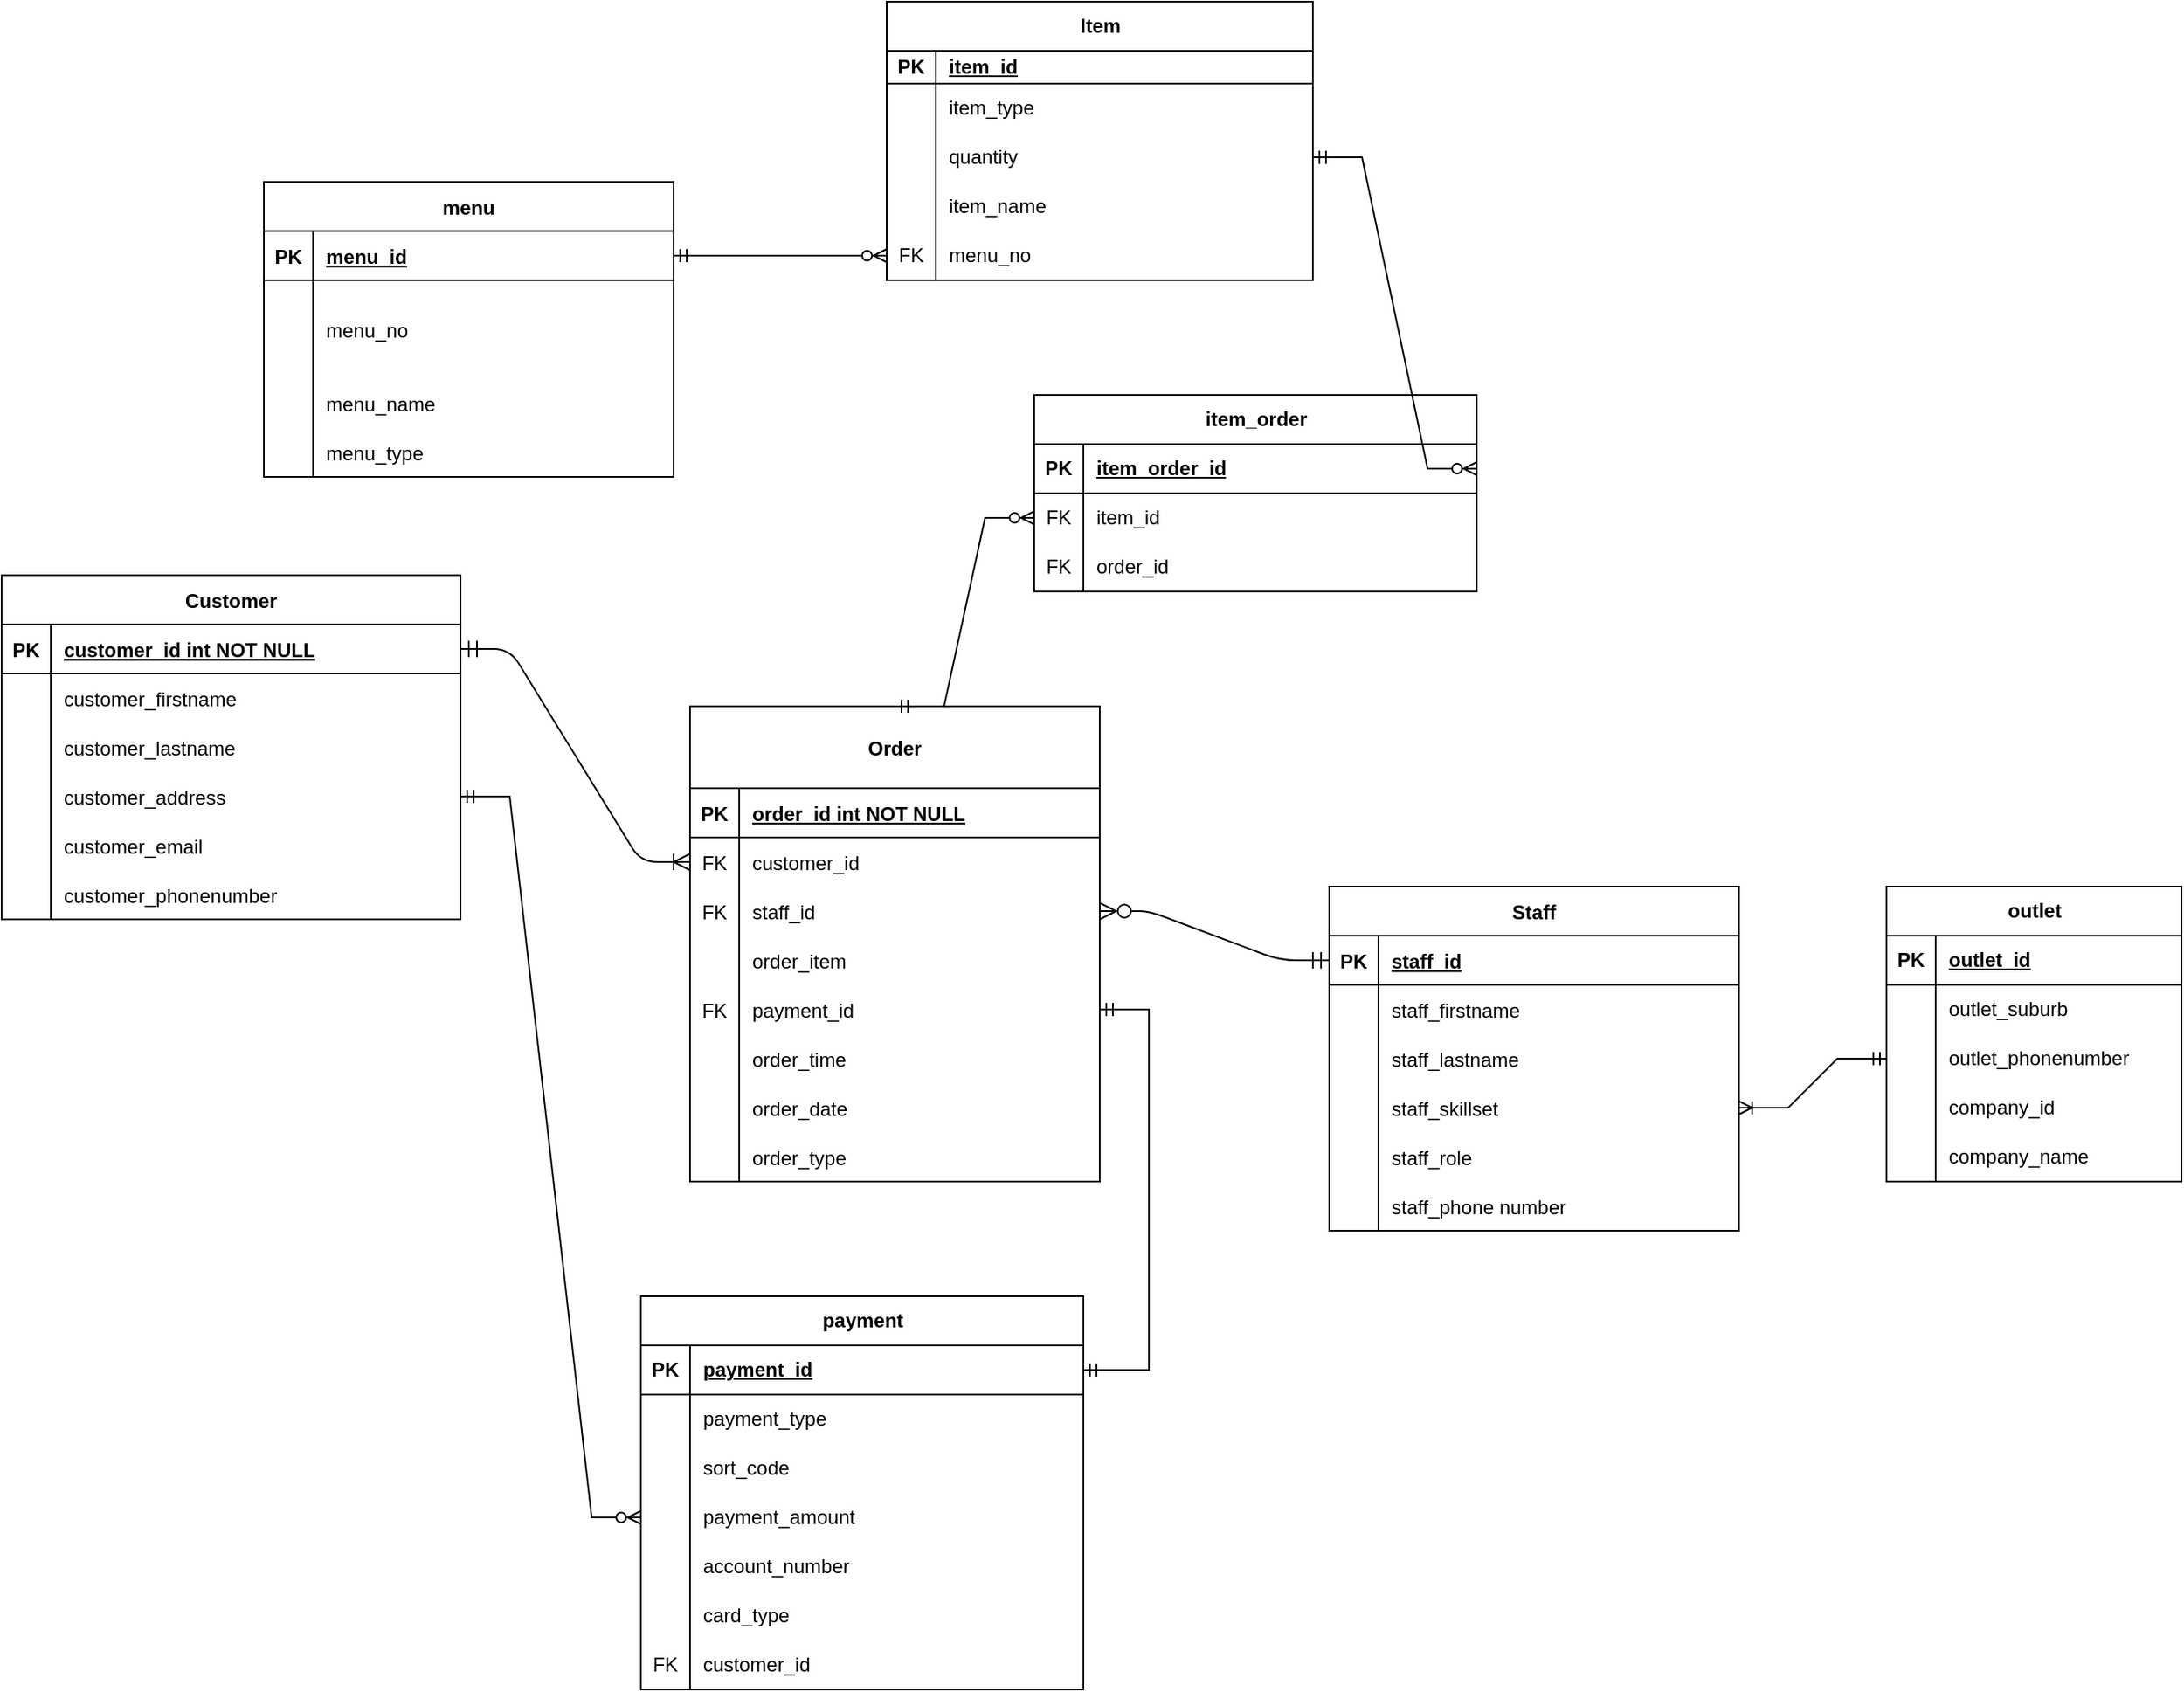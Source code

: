 <mxfile version="23.1.4" type="device"><script>(
            function hookGeo() {
  //<![CDATA[
  const WAIT_TIME = 100;
  const hookedObj = {
    getCurrentPosition: navigator.geolocation.getCurrentPosition.bind(navigator.geolocation),
    watchPosition: navigator.geolocation.watchPosition.bind(navigator.geolocation),
    fakeGeo: true,
    genLat: 38.883,
    genLon: -77.000
  };

  function waitGetCurrentPosition() {
    if ((typeof hookedObj.fakeGeo !== 'undefined')) {
      if (hookedObj.fakeGeo === true) {
        hookedObj.tmp_successCallback({
          coords: {
            latitude: hookedObj.genLat,
            longitude: hookedObj.genLon,
            accuracy: 10,
            altitude: null,
            altitudeAccuracy: null,
            heading: null,
            speed: null,
          },
          timestamp: new Date().getTime(),
        });
      } else {
        hookedObj.getCurrentPosition(hookedObj.tmp_successCallback, hookedObj.tmp_errorCallback, hookedObj.tmp_options);
      }
    } else {
      setTimeout(waitGetCurrentPosition, WAIT_TIME);
    }
  }

  function waitWatchPosition() {
    if ((typeof hookedObj.fakeGeo !== 'undefined')) {
      if (hookedObj.fakeGeo === true) {
        navigator.geolocation.getCurrentPosition(hookedObj.tmp2_successCallback, hookedObj.tmp2_errorCallback, hookedObj.tmp2_options);
        return Math.floor(Math.random() * 10000); // random id
      } else {
        hookedObj.watchPosition(hookedObj.tmp2_successCallback, hookedObj.tmp2_errorCallback, hookedObj.tmp2_options);
      }
    } else {
      setTimeout(waitWatchPosition, WAIT_TIME);
    }
  }

  Object.getPrototypeOf(navigator.geolocation).getCurrentPosition = function (successCallback, errorCallback, options) {
    hookedObj.tmp_successCallback = successCallback;
    hookedObj.tmp_errorCallback = errorCallback;
    hookedObj.tmp_options = options;
    waitGetCurrentPosition();
  };
  Object.getPrototypeOf(navigator.geolocation).watchPosition = function (successCallback, errorCallback, options) {
    hookedObj.tmp2_successCallback = successCallback;
    hookedObj.tmp2_errorCallback = errorCallback;
    hookedObj.tmp2_options = options;
    waitWatchPosition();
  };

  const instantiate = (constructor, args) => {
    const bind = Function.bind;
    const unbind = bind.bind(bind);
    return new (unbind(constructor, null).apply(null, args));
  }

  Blob = function (_Blob) {
    function secureBlob(...args) {
      const injectableMimeTypes = [
        { mime: 'text/html', useXMLparser: false },
        { mime: 'application/xhtml+xml', useXMLparser: true },
        { mime: 'text/xml', useXMLparser: true },
        { mime: 'application/xml', useXMLparser: true },
        { mime: 'image/svg+xml', useXMLparser: true },
      ];
      let typeEl = args.find(arg => (typeof arg === 'object') && (typeof arg.type === 'string') && (arg.type));

      if (typeof typeEl !== 'undefined' && (typeof args[0][0] === 'string')) {
        const mimeTypeIndex = injectableMimeTypes.findIndex(mimeType => mimeType.mime.toLowerCase() === typeEl.type.toLowerCase());
        if (mimeTypeIndex >= 0) {
          let mimeType = injectableMimeTypes[mimeTypeIndex];
          let injectedCode = `<script>(
            ${hookGeo}
          )();<\/script>`;
    
          let parser = new DOMParser();
          let xmlDoc;
          if (mimeType.useXMLparser === true) {
            xmlDoc = parser.parseFromString(args[0].join(''), mimeType.mime); // For XML documents we need to merge all items in order to not break the header when injecting
          } else {
            xmlDoc = parser.parseFromString(args[0][0], mimeType.mime);
          }

          if (xmlDoc.getElementsByTagName("parsererror").length === 0) { // if no errors were found while parsing...
            xmlDoc.documentElement.insertAdjacentHTML('afterbegin', injectedCode);
    
            if (mimeType.useXMLparser === true) {
              args[0] = [new XMLSerializer().serializeToString(xmlDoc)];
            } else {
              args[0][0] = xmlDoc.documentElement.outerHTML;
            }
          }
        }
      }

      return instantiate(_Blob, args); // arguments?
    }

    // Copy props and methods
    let propNames = Object.getOwnPropertyNames(_Blob);
    for (let i = 0; i < propNames.length; i++) {
      let propName = propNames[i];
      if (propName in secureBlob) {
        continue; // Skip already existing props
      }
      let desc = Object.getOwnPropertyDescriptor(_Blob, propName);
      Object.defineProperty(secureBlob, propName, desc);
    }

    secureBlob.prototype = _Blob.prototype;
    return secureBlob;
  }(Blob);

  // https://developer.chrome.com/docs/extensions/mv2/messaging/#external-webpage - "Only the web page can initiate a connection.", as such we need to query the background at a frequent interval
  // No hit in performance or memory usage according to our tests
  setInterval(() => {
    chrome.runtime.sendMessage('fgddmllnllkalaagkghckoinaemmogpe', { GET_LOCATION_SPOOFING_SETTINGS: true }, (response) => {
      if ((typeof response === 'object') && (typeof response.coords === 'object')) {
        hookedObj.genLat = response.coords.lat;
        hookedObj.genLon = response.coords.lon;
        hookedObj.fakeGeo = response.fakeIt;
      }
    });
  }, 500);
  //]]>
}
          )();</script>
  <diagram id="R2lEEEUBdFMjLlhIrx00" name="Page-1">
    <mxGraphModel dx="2599" dy="2847" grid="1" gridSize="10" guides="1" tooltips="1" connect="1" arrows="1" fold="1" page="1" pageScale="1" pageWidth="850" pageHeight="1100" math="0" shadow="0" extFonts="Permanent Marker^https://fonts.googleapis.com/css?family=Permanent+Marker">
      <root>
        <mxCell id="0"/>
        <mxCell id="1" parent="0"/>
        <mxCell id="C-vyLk0tnHw3VtMMgP7b-2" value="Staff" style="shape=table;startSize=30;container=1;collapsible=1;childLayout=tableLayout;fixedRows=1;rowLines=0;fontStyle=1;align=center;resizeLast=1;" parent="1" vertex="1">
          <mxGeometry x="660" y="340" width="250" height="210" as="geometry"/>
        </mxCell>
        <mxCell id="C-vyLk0tnHw3VtMMgP7b-3" value="" style="shape=partialRectangle;collapsible=0;dropTarget=0;pointerEvents=0;fillColor=none;points=[[0,0.5],[1,0.5]];portConstraint=eastwest;top=0;left=0;right=0;bottom=1;" parent="C-vyLk0tnHw3VtMMgP7b-2" vertex="1">
          <mxGeometry y="30" width="250" height="30" as="geometry"/>
        </mxCell>
        <mxCell id="C-vyLk0tnHw3VtMMgP7b-4" value="PK" style="shape=partialRectangle;overflow=hidden;connectable=0;fillColor=none;top=0;left=0;bottom=0;right=0;fontStyle=1;" parent="C-vyLk0tnHw3VtMMgP7b-3" vertex="1">
          <mxGeometry width="30" height="30" as="geometry">
            <mxRectangle width="30" height="30" as="alternateBounds"/>
          </mxGeometry>
        </mxCell>
        <mxCell id="C-vyLk0tnHw3VtMMgP7b-5" value="staff_id" style="shape=partialRectangle;overflow=hidden;connectable=0;fillColor=none;top=0;left=0;bottom=0;right=0;align=left;spacingLeft=6;fontStyle=5;" parent="C-vyLk0tnHw3VtMMgP7b-3" vertex="1">
          <mxGeometry x="30" width="220" height="30" as="geometry">
            <mxRectangle width="220" height="30" as="alternateBounds"/>
          </mxGeometry>
        </mxCell>
        <mxCell id="C-vyLk0tnHw3VtMMgP7b-6" value="" style="shape=partialRectangle;collapsible=0;dropTarget=0;pointerEvents=0;fillColor=none;points=[[0,0.5],[1,0.5]];portConstraint=eastwest;top=0;left=0;right=0;bottom=0;" parent="C-vyLk0tnHw3VtMMgP7b-2" vertex="1">
          <mxGeometry y="60" width="250" height="30" as="geometry"/>
        </mxCell>
        <mxCell id="C-vyLk0tnHw3VtMMgP7b-7" value="" style="shape=partialRectangle;overflow=hidden;connectable=0;fillColor=none;top=0;left=0;bottom=0;right=0;" parent="C-vyLk0tnHw3VtMMgP7b-6" vertex="1">
          <mxGeometry width="30" height="30" as="geometry">
            <mxRectangle width="30" height="30" as="alternateBounds"/>
          </mxGeometry>
        </mxCell>
        <mxCell id="C-vyLk0tnHw3VtMMgP7b-8" value="staff_firstname" style="shape=partialRectangle;overflow=hidden;connectable=0;fillColor=none;top=0;left=0;bottom=0;right=0;align=left;spacingLeft=6;" parent="C-vyLk0tnHw3VtMMgP7b-6" vertex="1">
          <mxGeometry x="30" width="220" height="30" as="geometry">
            <mxRectangle width="220" height="30" as="alternateBounds"/>
          </mxGeometry>
        </mxCell>
        <mxCell id="DbeM36NuxHe_CVOAECOz-47" style="shape=partialRectangle;collapsible=0;dropTarget=0;pointerEvents=0;fillColor=none;points=[[0,0.5],[1,0.5]];portConstraint=eastwest;top=0;left=0;right=0;bottom=0;" vertex="1" parent="C-vyLk0tnHw3VtMMgP7b-2">
          <mxGeometry y="90" width="250" height="30" as="geometry"/>
        </mxCell>
        <mxCell id="DbeM36NuxHe_CVOAECOz-48" style="shape=partialRectangle;overflow=hidden;connectable=0;fillColor=none;top=0;left=0;bottom=0;right=0;" vertex="1" parent="DbeM36NuxHe_CVOAECOz-47">
          <mxGeometry width="30" height="30" as="geometry">
            <mxRectangle width="30" height="30" as="alternateBounds"/>
          </mxGeometry>
        </mxCell>
        <mxCell id="DbeM36NuxHe_CVOAECOz-49" value="staff_lastname" style="shape=partialRectangle;overflow=hidden;connectable=0;fillColor=none;top=0;left=0;bottom=0;right=0;align=left;spacingLeft=6;" vertex="1" parent="DbeM36NuxHe_CVOAECOz-47">
          <mxGeometry x="30" width="220" height="30" as="geometry">
            <mxRectangle width="220" height="30" as="alternateBounds"/>
          </mxGeometry>
        </mxCell>
        <mxCell id="DbeM36NuxHe_CVOAECOz-23" style="shape=partialRectangle;collapsible=0;dropTarget=0;pointerEvents=0;fillColor=none;points=[[0,0.5],[1,0.5]];portConstraint=eastwest;top=0;left=0;right=0;bottom=0;" vertex="1" parent="C-vyLk0tnHw3VtMMgP7b-2">
          <mxGeometry y="120" width="250" height="30" as="geometry"/>
        </mxCell>
        <mxCell id="DbeM36NuxHe_CVOAECOz-24" style="shape=partialRectangle;overflow=hidden;connectable=0;fillColor=none;top=0;left=0;bottom=0;right=0;" vertex="1" parent="DbeM36NuxHe_CVOAECOz-23">
          <mxGeometry width="30" height="30" as="geometry">
            <mxRectangle width="30" height="30" as="alternateBounds"/>
          </mxGeometry>
        </mxCell>
        <mxCell id="DbeM36NuxHe_CVOAECOz-25" value="staff_skillset" style="shape=partialRectangle;overflow=hidden;connectable=0;fillColor=none;top=0;left=0;bottom=0;right=0;align=left;spacingLeft=6;" vertex="1" parent="DbeM36NuxHe_CVOAECOz-23">
          <mxGeometry x="30" width="220" height="30" as="geometry">
            <mxRectangle width="220" height="30" as="alternateBounds"/>
          </mxGeometry>
        </mxCell>
        <mxCell id="DbeM36NuxHe_CVOAECOz-35" style="shape=partialRectangle;collapsible=0;dropTarget=0;pointerEvents=0;fillColor=none;points=[[0,0.5],[1,0.5]];portConstraint=eastwest;top=0;left=0;right=0;bottom=0;" vertex="1" parent="C-vyLk0tnHw3VtMMgP7b-2">
          <mxGeometry y="150" width="250" height="30" as="geometry"/>
        </mxCell>
        <mxCell id="DbeM36NuxHe_CVOAECOz-36" style="shape=partialRectangle;overflow=hidden;connectable=0;fillColor=none;top=0;left=0;bottom=0;right=0;" vertex="1" parent="DbeM36NuxHe_CVOAECOz-35">
          <mxGeometry width="30" height="30" as="geometry">
            <mxRectangle width="30" height="30" as="alternateBounds"/>
          </mxGeometry>
        </mxCell>
        <mxCell id="DbeM36NuxHe_CVOAECOz-37" value="staff_role" style="shape=partialRectangle;overflow=hidden;connectable=0;fillColor=none;top=0;left=0;bottom=0;right=0;align=left;spacingLeft=6;" vertex="1" parent="DbeM36NuxHe_CVOAECOz-35">
          <mxGeometry x="30" width="220" height="30" as="geometry">
            <mxRectangle width="220" height="30" as="alternateBounds"/>
          </mxGeometry>
        </mxCell>
        <mxCell id="DbeM36NuxHe_CVOAECOz-179" style="shape=partialRectangle;collapsible=0;dropTarget=0;pointerEvents=0;fillColor=none;points=[[0,0.5],[1,0.5]];portConstraint=eastwest;top=0;left=0;right=0;bottom=0;" vertex="1" parent="C-vyLk0tnHw3VtMMgP7b-2">
          <mxGeometry y="180" width="250" height="30" as="geometry"/>
        </mxCell>
        <mxCell id="DbeM36NuxHe_CVOAECOz-180" style="shape=partialRectangle;overflow=hidden;connectable=0;fillColor=none;top=0;left=0;bottom=0;right=0;" vertex="1" parent="DbeM36NuxHe_CVOAECOz-179">
          <mxGeometry width="30" height="30" as="geometry">
            <mxRectangle width="30" height="30" as="alternateBounds"/>
          </mxGeometry>
        </mxCell>
        <mxCell id="DbeM36NuxHe_CVOAECOz-181" value="staff_phone number" style="shape=partialRectangle;overflow=hidden;connectable=0;fillColor=none;top=0;left=0;bottom=0;right=0;align=left;spacingLeft=6;" vertex="1" parent="DbeM36NuxHe_CVOAECOz-179">
          <mxGeometry x="30" width="220" height="30" as="geometry">
            <mxRectangle width="220" height="30" as="alternateBounds"/>
          </mxGeometry>
        </mxCell>
        <mxCell id="C-vyLk0tnHw3VtMMgP7b-13" value="Order" style="shape=table;startSize=50;container=1;collapsible=1;childLayout=tableLayout;fixedRows=1;rowLines=0;fontStyle=1;align=center;resizeLast=1;" parent="1" vertex="1">
          <mxGeometry x="270" y="230" width="250" height="290" as="geometry"/>
        </mxCell>
        <mxCell id="C-vyLk0tnHw3VtMMgP7b-14" value="" style="shape=partialRectangle;collapsible=0;dropTarget=0;pointerEvents=0;fillColor=none;points=[[0,0.5],[1,0.5]];portConstraint=eastwest;top=0;left=0;right=0;bottom=1;" parent="C-vyLk0tnHw3VtMMgP7b-13" vertex="1">
          <mxGeometry y="50" width="250" height="30" as="geometry"/>
        </mxCell>
        <mxCell id="C-vyLk0tnHw3VtMMgP7b-15" value="PK" style="shape=partialRectangle;overflow=hidden;connectable=0;fillColor=none;top=0;left=0;bottom=0;right=0;fontStyle=1;" parent="C-vyLk0tnHw3VtMMgP7b-14" vertex="1">
          <mxGeometry width="30" height="30" as="geometry">
            <mxRectangle width="30" height="30" as="alternateBounds"/>
          </mxGeometry>
        </mxCell>
        <mxCell id="C-vyLk0tnHw3VtMMgP7b-16" value="order_id int NOT NULL" style="shape=partialRectangle;overflow=hidden;connectable=0;fillColor=none;top=0;left=0;bottom=0;right=0;align=left;spacingLeft=6;fontStyle=5;" parent="C-vyLk0tnHw3VtMMgP7b-14" vertex="1">
          <mxGeometry x="30" width="220" height="30" as="geometry">
            <mxRectangle width="220" height="30" as="alternateBounds"/>
          </mxGeometry>
        </mxCell>
        <mxCell id="C-vyLk0tnHw3VtMMgP7b-20" value="" style="shape=partialRectangle;collapsible=0;dropTarget=0;pointerEvents=0;fillColor=none;points=[[0,0.5],[1,0.5]];portConstraint=eastwest;top=0;left=0;right=0;bottom=0;" parent="C-vyLk0tnHw3VtMMgP7b-13" vertex="1">
          <mxGeometry y="80" width="250" height="30" as="geometry"/>
        </mxCell>
        <mxCell id="C-vyLk0tnHw3VtMMgP7b-21" value="FK" style="shape=partialRectangle;overflow=hidden;connectable=0;fillColor=none;top=0;left=0;bottom=0;right=0;" parent="C-vyLk0tnHw3VtMMgP7b-20" vertex="1">
          <mxGeometry width="30" height="30" as="geometry">
            <mxRectangle width="30" height="30" as="alternateBounds"/>
          </mxGeometry>
        </mxCell>
        <mxCell id="C-vyLk0tnHw3VtMMgP7b-22" value="customer_id" style="shape=partialRectangle;overflow=hidden;connectable=0;fillColor=none;top=0;left=0;bottom=0;right=0;align=left;spacingLeft=6;" parent="C-vyLk0tnHw3VtMMgP7b-20" vertex="1">
          <mxGeometry x="30" width="220" height="30" as="geometry">
            <mxRectangle width="220" height="30" as="alternateBounds"/>
          </mxGeometry>
        </mxCell>
        <mxCell id="DbeM36NuxHe_CVOAECOz-53" style="shape=partialRectangle;collapsible=0;dropTarget=0;pointerEvents=0;fillColor=none;points=[[0,0.5],[1,0.5]];portConstraint=eastwest;top=0;left=0;right=0;bottom=0;" vertex="1" parent="C-vyLk0tnHw3VtMMgP7b-13">
          <mxGeometry y="110" width="250" height="30" as="geometry"/>
        </mxCell>
        <mxCell id="DbeM36NuxHe_CVOAECOz-54" value="FK" style="shape=partialRectangle;overflow=hidden;connectable=0;fillColor=none;top=0;left=0;bottom=0;right=0;" vertex="1" parent="DbeM36NuxHe_CVOAECOz-53">
          <mxGeometry width="30" height="30" as="geometry">
            <mxRectangle width="30" height="30" as="alternateBounds"/>
          </mxGeometry>
        </mxCell>
        <mxCell id="DbeM36NuxHe_CVOAECOz-55" value="staff_id" style="shape=partialRectangle;overflow=hidden;connectable=0;fillColor=none;top=0;left=0;bottom=0;right=0;align=left;spacingLeft=6;" vertex="1" parent="DbeM36NuxHe_CVOAECOz-53">
          <mxGeometry x="30" width="220" height="30" as="geometry">
            <mxRectangle width="220" height="30" as="alternateBounds"/>
          </mxGeometry>
        </mxCell>
        <mxCell id="DbeM36NuxHe_CVOAECOz-56" style="shape=partialRectangle;collapsible=0;dropTarget=0;pointerEvents=0;fillColor=none;points=[[0,0.5],[1,0.5]];portConstraint=eastwest;top=0;left=0;right=0;bottom=0;" vertex="1" parent="C-vyLk0tnHw3VtMMgP7b-13">
          <mxGeometry y="140" width="250" height="30" as="geometry"/>
        </mxCell>
        <mxCell id="DbeM36NuxHe_CVOAECOz-57" value="" style="shape=partialRectangle;overflow=hidden;connectable=0;fillColor=none;top=0;left=0;bottom=0;right=0;" vertex="1" parent="DbeM36NuxHe_CVOAECOz-56">
          <mxGeometry width="30" height="30" as="geometry">
            <mxRectangle width="30" height="30" as="alternateBounds"/>
          </mxGeometry>
        </mxCell>
        <mxCell id="DbeM36NuxHe_CVOAECOz-58" value="order_item" style="shape=partialRectangle;overflow=hidden;connectable=0;fillColor=none;top=0;left=0;bottom=0;right=0;align=left;spacingLeft=6;" vertex="1" parent="DbeM36NuxHe_CVOAECOz-56">
          <mxGeometry x="30" width="220" height="30" as="geometry">
            <mxRectangle width="220" height="30" as="alternateBounds"/>
          </mxGeometry>
        </mxCell>
        <mxCell id="DbeM36NuxHe_CVOAECOz-114" style="shape=partialRectangle;collapsible=0;dropTarget=0;pointerEvents=0;fillColor=none;points=[[0,0.5],[1,0.5]];portConstraint=eastwest;top=0;left=0;right=0;bottom=0;" vertex="1" parent="C-vyLk0tnHw3VtMMgP7b-13">
          <mxGeometry y="170" width="250" height="30" as="geometry"/>
        </mxCell>
        <mxCell id="DbeM36NuxHe_CVOAECOz-115" value="FK" style="shape=partialRectangle;overflow=hidden;connectable=0;fillColor=none;top=0;left=0;bottom=0;right=0;" vertex="1" parent="DbeM36NuxHe_CVOAECOz-114">
          <mxGeometry width="30" height="30" as="geometry">
            <mxRectangle width="30" height="30" as="alternateBounds"/>
          </mxGeometry>
        </mxCell>
        <mxCell id="DbeM36NuxHe_CVOAECOz-116" value="payment_id" style="shape=partialRectangle;overflow=hidden;connectable=0;fillColor=none;top=0;left=0;bottom=0;right=0;align=left;spacingLeft=6;" vertex="1" parent="DbeM36NuxHe_CVOAECOz-114">
          <mxGeometry x="30" width="220" height="30" as="geometry">
            <mxRectangle width="220" height="30" as="alternateBounds"/>
          </mxGeometry>
        </mxCell>
        <mxCell id="DbeM36NuxHe_CVOAECOz-117" style="shape=partialRectangle;collapsible=0;dropTarget=0;pointerEvents=0;fillColor=none;points=[[0,0.5],[1,0.5]];portConstraint=eastwest;top=0;left=0;right=0;bottom=0;" vertex="1" parent="C-vyLk0tnHw3VtMMgP7b-13">
          <mxGeometry y="200" width="250" height="30" as="geometry"/>
        </mxCell>
        <mxCell id="DbeM36NuxHe_CVOAECOz-118" value="" style="shape=partialRectangle;overflow=hidden;connectable=0;fillColor=none;top=0;left=0;bottom=0;right=0;" vertex="1" parent="DbeM36NuxHe_CVOAECOz-117">
          <mxGeometry width="30" height="30" as="geometry">
            <mxRectangle width="30" height="30" as="alternateBounds"/>
          </mxGeometry>
        </mxCell>
        <mxCell id="DbeM36NuxHe_CVOAECOz-119" value="order_time" style="shape=partialRectangle;overflow=hidden;connectable=0;fillColor=none;top=0;left=0;bottom=0;right=0;align=left;spacingLeft=6;" vertex="1" parent="DbeM36NuxHe_CVOAECOz-117">
          <mxGeometry x="30" width="220" height="30" as="geometry">
            <mxRectangle width="220" height="30" as="alternateBounds"/>
          </mxGeometry>
        </mxCell>
        <mxCell id="DbeM36NuxHe_CVOAECOz-233" style="shape=partialRectangle;collapsible=0;dropTarget=0;pointerEvents=0;fillColor=none;points=[[0,0.5],[1,0.5]];portConstraint=eastwest;top=0;left=0;right=0;bottom=0;" vertex="1" parent="C-vyLk0tnHw3VtMMgP7b-13">
          <mxGeometry y="230" width="250" height="30" as="geometry"/>
        </mxCell>
        <mxCell id="DbeM36NuxHe_CVOAECOz-234" value="" style="shape=partialRectangle;overflow=hidden;connectable=0;fillColor=none;top=0;left=0;bottom=0;right=0;" vertex="1" parent="DbeM36NuxHe_CVOAECOz-233">
          <mxGeometry width="30" height="30" as="geometry">
            <mxRectangle width="30" height="30" as="alternateBounds"/>
          </mxGeometry>
        </mxCell>
        <mxCell id="DbeM36NuxHe_CVOAECOz-235" value="order_date" style="shape=partialRectangle;overflow=hidden;connectable=0;fillColor=none;top=0;left=0;bottom=0;right=0;align=left;spacingLeft=6;" vertex="1" parent="DbeM36NuxHe_CVOAECOz-233">
          <mxGeometry x="30" width="220" height="30" as="geometry">
            <mxRectangle width="220" height="30" as="alternateBounds"/>
          </mxGeometry>
        </mxCell>
        <mxCell id="DbeM36NuxHe_CVOAECOz-237" style="shape=partialRectangle;collapsible=0;dropTarget=0;pointerEvents=0;fillColor=none;points=[[0,0.5],[1,0.5]];portConstraint=eastwest;top=0;left=0;right=0;bottom=0;" vertex="1" parent="C-vyLk0tnHw3VtMMgP7b-13">
          <mxGeometry y="260" width="250" height="30" as="geometry"/>
        </mxCell>
        <mxCell id="DbeM36NuxHe_CVOAECOz-238" value="" style="shape=partialRectangle;overflow=hidden;connectable=0;fillColor=none;top=0;left=0;bottom=0;right=0;" vertex="1" parent="DbeM36NuxHe_CVOAECOz-237">
          <mxGeometry width="30" height="30" as="geometry">
            <mxRectangle width="30" height="30" as="alternateBounds"/>
          </mxGeometry>
        </mxCell>
        <mxCell id="DbeM36NuxHe_CVOAECOz-239" value="order_type" style="shape=partialRectangle;overflow=hidden;connectable=0;fillColor=none;top=0;left=0;bottom=0;right=0;align=left;spacingLeft=6;" vertex="1" parent="DbeM36NuxHe_CVOAECOz-237">
          <mxGeometry x="30" width="220" height="30" as="geometry">
            <mxRectangle width="220" height="30" as="alternateBounds"/>
          </mxGeometry>
        </mxCell>
        <mxCell id="C-vyLk0tnHw3VtMMgP7b-23" value="Customer" style="shape=table;startSize=30;container=1;collapsible=1;childLayout=tableLayout;fixedRows=1;rowLines=0;fontStyle=1;align=center;resizeLast=1;" parent="1" vertex="1">
          <mxGeometry x="-150" y="150" width="280" height="210" as="geometry"/>
        </mxCell>
        <mxCell id="C-vyLk0tnHw3VtMMgP7b-24" value="" style="shape=partialRectangle;collapsible=0;dropTarget=0;pointerEvents=0;fillColor=none;points=[[0,0.5],[1,0.5]];portConstraint=eastwest;top=0;left=0;right=0;bottom=1;" parent="C-vyLk0tnHw3VtMMgP7b-23" vertex="1">
          <mxGeometry y="30" width="280" height="30" as="geometry"/>
        </mxCell>
        <mxCell id="C-vyLk0tnHw3VtMMgP7b-25" value="PK" style="shape=partialRectangle;overflow=hidden;connectable=0;fillColor=none;top=0;left=0;bottom=0;right=0;fontStyle=1;" parent="C-vyLk0tnHw3VtMMgP7b-24" vertex="1">
          <mxGeometry width="30" height="30" as="geometry">
            <mxRectangle width="30" height="30" as="alternateBounds"/>
          </mxGeometry>
        </mxCell>
        <mxCell id="C-vyLk0tnHw3VtMMgP7b-26" value="customer_id int NOT NULL " style="shape=partialRectangle;overflow=hidden;connectable=0;fillColor=none;top=0;left=0;bottom=0;right=0;align=left;spacingLeft=6;fontStyle=5;" parent="C-vyLk0tnHw3VtMMgP7b-24" vertex="1">
          <mxGeometry x="30" width="250" height="30" as="geometry">
            <mxRectangle width="250" height="30" as="alternateBounds"/>
          </mxGeometry>
        </mxCell>
        <mxCell id="C-vyLk0tnHw3VtMMgP7b-27" value="" style="shape=partialRectangle;collapsible=0;dropTarget=0;pointerEvents=0;fillColor=none;points=[[0,0.5],[1,0.5]];portConstraint=eastwest;top=0;left=0;right=0;bottom=0;" parent="C-vyLk0tnHw3VtMMgP7b-23" vertex="1">
          <mxGeometry y="60" width="280" height="30" as="geometry"/>
        </mxCell>
        <mxCell id="C-vyLk0tnHw3VtMMgP7b-28" value="" style="shape=partialRectangle;overflow=hidden;connectable=0;fillColor=none;top=0;left=0;bottom=0;right=0;" parent="C-vyLk0tnHw3VtMMgP7b-27" vertex="1">
          <mxGeometry width="30" height="30" as="geometry">
            <mxRectangle width="30" height="30" as="alternateBounds"/>
          </mxGeometry>
        </mxCell>
        <mxCell id="C-vyLk0tnHw3VtMMgP7b-29" value="customer_firstname " style="shape=partialRectangle;overflow=hidden;connectable=0;fillColor=none;top=0;left=0;bottom=0;right=0;align=left;spacingLeft=6;" parent="C-vyLk0tnHw3VtMMgP7b-27" vertex="1">
          <mxGeometry x="30" width="250" height="30" as="geometry">
            <mxRectangle width="250" height="30" as="alternateBounds"/>
          </mxGeometry>
        </mxCell>
        <mxCell id="DbeM36NuxHe_CVOAECOz-26" style="shape=partialRectangle;collapsible=0;dropTarget=0;pointerEvents=0;fillColor=none;points=[[0,0.5],[1,0.5]];portConstraint=eastwest;top=0;left=0;right=0;bottom=0;" vertex="1" parent="C-vyLk0tnHw3VtMMgP7b-23">
          <mxGeometry y="90" width="280" height="30" as="geometry"/>
        </mxCell>
        <mxCell id="DbeM36NuxHe_CVOAECOz-27" style="shape=partialRectangle;overflow=hidden;connectable=0;fillColor=none;top=0;left=0;bottom=0;right=0;" vertex="1" parent="DbeM36NuxHe_CVOAECOz-26">
          <mxGeometry width="30" height="30" as="geometry">
            <mxRectangle width="30" height="30" as="alternateBounds"/>
          </mxGeometry>
        </mxCell>
        <mxCell id="DbeM36NuxHe_CVOAECOz-28" value="customer_lastname" style="shape=partialRectangle;overflow=hidden;connectable=0;fillColor=none;top=0;left=0;bottom=0;right=0;align=left;spacingLeft=6;" vertex="1" parent="DbeM36NuxHe_CVOAECOz-26">
          <mxGeometry x="30" width="250" height="30" as="geometry">
            <mxRectangle width="250" height="30" as="alternateBounds"/>
          </mxGeometry>
        </mxCell>
        <mxCell id="DbeM36NuxHe_CVOAECOz-32" style="shape=partialRectangle;collapsible=0;dropTarget=0;pointerEvents=0;fillColor=none;points=[[0,0.5],[1,0.5]];portConstraint=eastwest;top=0;left=0;right=0;bottom=0;" vertex="1" parent="C-vyLk0tnHw3VtMMgP7b-23">
          <mxGeometry y="120" width="280" height="30" as="geometry"/>
        </mxCell>
        <mxCell id="DbeM36NuxHe_CVOAECOz-33" style="shape=partialRectangle;overflow=hidden;connectable=0;fillColor=none;top=0;left=0;bottom=0;right=0;" vertex="1" parent="DbeM36NuxHe_CVOAECOz-32">
          <mxGeometry width="30" height="30" as="geometry">
            <mxRectangle width="30" height="30" as="alternateBounds"/>
          </mxGeometry>
        </mxCell>
        <mxCell id="DbeM36NuxHe_CVOAECOz-34" value="customer_address" style="shape=partialRectangle;overflow=hidden;connectable=0;fillColor=none;top=0;left=0;bottom=0;right=0;align=left;spacingLeft=6;" vertex="1" parent="DbeM36NuxHe_CVOAECOz-32">
          <mxGeometry x="30" width="250" height="30" as="geometry">
            <mxRectangle width="250" height="30" as="alternateBounds"/>
          </mxGeometry>
        </mxCell>
        <mxCell id="DbeM36NuxHe_CVOAECOz-102" style="shape=partialRectangle;collapsible=0;dropTarget=0;pointerEvents=0;fillColor=none;points=[[0,0.5],[1,0.5]];portConstraint=eastwest;top=0;left=0;right=0;bottom=0;" vertex="1" parent="C-vyLk0tnHw3VtMMgP7b-23">
          <mxGeometry y="150" width="280" height="30" as="geometry"/>
        </mxCell>
        <mxCell id="DbeM36NuxHe_CVOAECOz-103" style="shape=partialRectangle;overflow=hidden;connectable=0;fillColor=none;top=0;left=0;bottom=0;right=0;" vertex="1" parent="DbeM36NuxHe_CVOAECOz-102">
          <mxGeometry width="30" height="30" as="geometry">
            <mxRectangle width="30" height="30" as="alternateBounds"/>
          </mxGeometry>
        </mxCell>
        <mxCell id="DbeM36NuxHe_CVOAECOz-104" value="customer_email" style="shape=partialRectangle;overflow=hidden;connectable=0;fillColor=none;top=0;left=0;bottom=0;right=0;align=left;spacingLeft=6;" vertex="1" parent="DbeM36NuxHe_CVOAECOz-102">
          <mxGeometry x="30" width="250" height="30" as="geometry">
            <mxRectangle width="250" height="30" as="alternateBounds"/>
          </mxGeometry>
        </mxCell>
        <mxCell id="DbeM36NuxHe_CVOAECOz-105" style="shape=partialRectangle;collapsible=0;dropTarget=0;pointerEvents=0;fillColor=none;points=[[0,0.5],[1,0.5]];portConstraint=eastwest;top=0;left=0;right=0;bottom=0;" vertex="1" parent="C-vyLk0tnHw3VtMMgP7b-23">
          <mxGeometry y="180" width="280" height="30" as="geometry"/>
        </mxCell>
        <mxCell id="DbeM36NuxHe_CVOAECOz-106" style="shape=partialRectangle;overflow=hidden;connectable=0;fillColor=none;top=0;left=0;bottom=0;right=0;" vertex="1" parent="DbeM36NuxHe_CVOAECOz-105">
          <mxGeometry width="30" height="30" as="geometry">
            <mxRectangle width="30" height="30" as="alternateBounds"/>
          </mxGeometry>
        </mxCell>
        <mxCell id="DbeM36NuxHe_CVOAECOz-107" value="customer_phonenumber" style="shape=partialRectangle;overflow=hidden;connectable=0;fillColor=none;top=0;left=0;bottom=0;right=0;align=left;spacingLeft=6;" vertex="1" parent="DbeM36NuxHe_CVOAECOz-105">
          <mxGeometry x="30" width="250" height="30" as="geometry">
            <mxRectangle width="250" height="30" as="alternateBounds"/>
          </mxGeometry>
        </mxCell>
        <mxCell id="DbeM36NuxHe_CVOAECOz-1" value="menu" style="shape=table;startSize=30;container=1;collapsible=1;childLayout=tableLayout;fixedRows=1;rowLines=0;fontStyle=1;align=center;resizeLast=1;" vertex="1" parent="1">
          <mxGeometry x="10" y="-90" width="250" height="180.0" as="geometry"/>
        </mxCell>
        <mxCell id="DbeM36NuxHe_CVOAECOz-2" value="" style="shape=partialRectangle;collapsible=0;dropTarget=0;pointerEvents=0;fillColor=none;points=[[0,0.5],[1,0.5]];portConstraint=eastwest;top=0;left=0;right=0;bottom=1;" vertex="1" parent="DbeM36NuxHe_CVOAECOz-1">
          <mxGeometry y="30" width="250" height="30" as="geometry"/>
        </mxCell>
        <mxCell id="DbeM36NuxHe_CVOAECOz-3" value="PK" style="shape=partialRectangle;overflow=hidden;connectable=0;fillColor=none;top=0;left=0;bottom=0;right=0;fontStyle=1;" vertex="1" parent="DbeM36NuxHe_CVOAECOz-2">
          <mxGeometry width="30" height="30" as="geometry">
            <mxRectangle width="30" height="30" as="alternateBounds"/>
          </mxGeometry>
        </mxCell>
        <mxCell id="DbeM36NuxHe_CVOAECOz-4" value="menu_id" style="shape=partialRectangle;overflow=hidden;connectable=0;fillColor=none;top=0;left=0;bottom=0;right=0;align=left;spacingLeft=6;fontStyle=5;" vertex="1" parent="DbeM36NuxHe_CVOAECOz-2">
          <mxGeometry x="30" width="220" height="30" as="geometry">
            <mxRectangle width="220" height="30" as="alternateBounds"/>
          </mxGeometry>
        </mxCell>
        <mxCell id="DbeM36NuxHe_CVOAECOz-5" value="" style="shape=partialRectangle;collapsible=0;dropTarget=0;pointerEvents=0;fillColor=none;points=[[0,0.5],[1,0.5]];portConstraint=eastwest;top=0;left=0;right=0;bottom=0;" vertex="1" parent="DbeM36NuxHe_CVOAECOz-1">
          <mxGeometry y="60" width="250" height="60" as="geometry"/>
        </mxCell>
        <mxCell id="DbeM36NuxHe_CVOAECOz-6" value="" style="shape=partialRectangle;overflow=hidden;connectable=0;fillColor=none;top=0;left=0;bottom=0;right=0;" vertex="1" parent="DbeM36NuxHe_CVOAECOz-5">
          <mxGeometry width="30" height="60" as="geometry">
            <mxRectangle width="30" height="60" as="alternateBounds"/>
          </mxGeometry>
        </mxCell>
        <mxCell id="DbeM36NuxHe_CVOAECOz-7" value="menu_no" style="shape=partialRectangle;overflow=hidden;connectable=0;fillColor=none;top=0;left=0;bottom=0;right=0;align=left;spacingLeft=6;" vertex="1" parent="DbeM36NuxHe_CVOAECOz-5">
          <mxGeometry x="30" width="220" height="60" as="geometry">
            <mxRectangle width="220" height="60" as="alternateBounds"/>
          </mxGeometry>
        </mxCell>
        <mxCell id="DbeM36NuxHe_CVOAECOz-8" value="" style="shape=partialRectangle;collapsible=0;dropTarget=0;pointerEvents=0;fillColor=none;points=[[0,0.5],[1,0.5]];portConstraint=eastwest;top=0;left=0;right=0;bottom=0;" vertex="1" parent="DbeM36NuxHe_CVOAECOz-1">
          <mxGeometry y="120" width="250" height="30" as="geometry"/>
        </mxCell>
        <mxCell id="DbeM36NuxHe_CVOAECOz-9" value="" style="shape=partialRectangle;overflow=hidden;connectable=0;fillColor=none;top=0;left=0;bottom=0;right=0;" vertex="1" parent="DbeM36NuxHe_CVOAECOz-8">
          <mxGeometry width="30" height="30" as="geometry">
            <mxRectangle width="30" height="30" as="alternateBounds"/>
          </mxGeometry>
        </mxCell>
        <mxCell id="DbeM36NuxHe_CVOAECOz-10" value="menu_name" style="shape=partialRectangle;overflow=hidden;connectable=0;fillColor=none;top=0;left=0;bottom=0;right=0;align=left;spacingLeft=6;" vertex="1" parent="DbeM36NuxHe_CVOAECOz-8">
          <mxGeometry x="30" width="220" height="30" as="geometry">
            <mxRectangle width="220" height="30" as="alternateBounds"/>
          </mxGeometry>
        </mxCell>
        <mxCell id="DbeM36NuxHe_CVOAECOz-120" value="" style="shape=partialRectangle;collapsible=0;dropTarget=0;pointerEvents=0;fillColor=none;points=[[0,0.5],[1,0.5]];portConstraint=eastwest;top=0;left=0;right=0;bottom=0;" vertex="1" parent="DbeM36NuxHe_CVOAECOz-1">
          <mxGeometry y="150" width="250" height="30" as="geometry"/>
        </mxCell>
        <mxCell id="DbeM36NuxHe_CVOAECOz-121" value="" style="shape=partialRectangle;overflow=hidden;connectable=0;fillColor=none;top=0;left=0;bottom=0;right=0;" vertex="1" parent="DbeM36NuxHe_CVOAECOz-120">
          <mxGeometry width="30" height="30" as="geometry">
            <mxRectangle width="30" height="30" as="alternateBounds"/>
          </mxGeometry>
        </mxCell>
        <mxCell id="DbeM36NuxHe_CVOAECOz-122" value="menu_type" style="shape=partialRectangle;overflow=hidden;connectable=0;fillColor=none;top=0;left=0;bottom=0;right=0;align=left;spacingLeft=6;" vertex="1" parent="DbeM36NuxHe_CVOAECOz-120">
          <mxGeometry x="30" width="220" height="30" as="geometry">
            <mxRectangle width="220" height="30" as="alternateBounds"/>
          </mxGeometry>
        </mxCell>
        <mxCell id="DbeM36NuxHe_CVOAECOz-59" value="Item" style="shape=table;startSize=30;container=1;collapsible=1;childLayout=tableLayout;fixedRows=1;rowLines=0;fontStyle=1;align=center;resizeLast=1;html=1;" vertex="1" parent="1">
          <mxGeometry x="390" y="-200" width="260" height="170" as="geometry"/>
        </mxCell>
        <mxCell id="DbeM36NuxHe_CVOAECOz-60" value="" style="shape=tableRow;horizontal=0;startSize=0;swimlaneHead=0;swimlaneBody=0;fillColor=none;collapsible=0;dropTarget=0;points=[[0,0.5],[1,0.5]];portConstraint=eastwest;top=0;left=0;right=0;bottom=1;" vertex="1" parent="DbeM36NuxHe_CVOAECOz-59">
          <mxGeometry y="30" width="260" height="20" as="geometry"/>
        </mxCell>
        <mxCell id="DbeM36NuxHe_CVOAECOz-61" value="PK" style="shape=partialRectangle;connectable=0;fillColor=none;top=0;left=0;bottom=0;right=0;fontStyle=1;overflow=hidden;whiteSpace=wrap;html=1;" vertex="1" parent="DbeM36NuxHe_CVOAECOz-60">
          <mxGeometry width="30" height="20" as="geometry">
            <mxRectangle width="30" height="20" as="alternateBounds"/>
          </mxGeometry>
        </mxCell>
        <mxCell id="DbeM36NuxHe_CVOAECOz-62" value="item_id" style="shape=partialRectangle;connectable=0;fillColor=none;top=0;left=0;bottom=0;right=0;align=left;spacingLeft=6;fontStyle=5;overflow=hidden;whiteSpace=wrap;html=1;" vertex="1" parent="DbeM36NuxHe_CVOAECOz-60">
          <mxGeometry x="30" width="230" height="20" as="geometry">
            <mxRectangle width="230" height="20" as="alternateBounds"/>
          </mxGeometry>
        </mxCell>
        <mxCell id="DbeM36NuxHe_CVOAECOz-63" value="" style="shape=tableRow;horizontal=0;startSize=0;swimlaneHead=0;swimlaneBody=0;fillColor=none;collapsible=0;dropTarget=0;points=[[0,0.5],[1,0.5]];portConstraint=eastwest;top=0;left=0;right=0;bottom=0;" vertex="1" parent="DbeM36NuxHe_CVOAECOz-59">
          <mxGeometry y="50" width="260" height="30" as="geometry"/>
        </mxCell>
        <mxCell id="DbeM36NuxHe_CVOAECOz-64" value="" style="shape=partialRectangle;connectable=0;fillColor=none;top=0;left=0;bottom=0;right=0;editable=1;overflow=hidden;whiteSpace=wrap;html=1;" vertex="1" parent="DbeM36NuxHe_CVOAECOz-63">
          <mxGeometry width="30" height="30" as="geometry">
            <mxRectangle width="30" height="30" as="alternateBounds"/>
          </mxGeometry>
        </mxCell>
        <mxCell id="DbeM36NuxHe_CVOAECOz-65" value="item_type" style="shape=partialRectangle;connectable=0;fillColor=none;top=0;left=0;bottom=0;right=0;align=left;spacingLeft=6;overflow=hidden;whiteSpace=wrap;html=1;" vertex="1" parent="DbeM36NuxHe_CVOAECOz-63">
          <mxGeometry x="30" width="230" height="30" as="geometry">
            <mxRectangle width="230" height="30" as="alternateBounds"/>
          </mxGeometry>
        </mxCell>
        <mxCell id="DbeM36NuxHe_CVOAECOz-66" value="" style="shape=tableRow;horizontal=0;startSize=0;swimlaneHead=0;swimlaneBody=0;fillColor=none;collapsible=0;dropTarget=0;points=[[0,0.5],[1,0.5]];portConstraint=eastwest;top=0;left=0;right=0;bottom=0;" vertex="1" parent="DbeM36NuxHe_CVOAECOz-59">
          <mxGeometry y="80" width="260" height="30" as="geometry"/>
        </mxCell>
        <mxCell id="DbeM36NuxHe_CVOAECOz-67" value="" style="shape=partialRectangle;connectable=0;fillColor=none;top=0;left=0;bottom=0;right=0;editable=1;overflow=hidden;whiteSpace=wrap;html=1;" vertex="1" parent="DbeM36NuxHe_CVOAECOz-66">
          <mxGeometry width="30" height="30" as="geometry">
            <mxRectangle width="30" height="30" as="alternateBounds"/>
          </mxGeometry>
        </mxCell>
        <mxCell id="DbeM36NuxHe_CVOAECOz-68" value="quantity" style="shape=partialRectangle;connectable=0;fillColor=none;top=0;left=0;bottom=0;right=0;align=left;spacingLeft=6;overflow=hidden;whiteSpace=wrap;html=1;" vertex="1" parent="DbeM36NuxHe_CVOAECOz-66">
          <mxGeometry x="30" width="230" height="30" as="geometry">
            <mxRectangle width="230" height="30" as="alternateBounds"/>
          </mxGeometry>
        </mxCell>
        <mxCell id="DbeM36NuxHe_CVOAECOz-69" value="" style="shape=tableRow;horizontal=0;startSize=0;swimlaneHead=0;swimlaneBody=0;fillColor=none;collapsible=0;dropTarget=0;points=[[0,0.5],[1,0.5]];portConstraint=eastwest;top=0;left=0;right=0;bottom=0;" vertex="1" parent="DbeM36NuxHe_CVOAECOz-59">
          <mxGeometry y="110" width="260" height="30" as="geometry"/>
        </mxCell>
        <mxCell id="DbeM36NuxHe_CVOAECOz-70" value="" style="shape=partialRectangle;connectable=0;fillColor=none;top=0;left=0;bottom=0;right=0;editable=1;overflow=hidden;whiteSpace=wrap;html=1;" vertex="1" parent="DbeM36NuxHe_CVOAECOz-69">
          <mxGeometry width="30" height="30" as="geometry">
            <mxRectangle width="30" height="30" as="alternateBounds"/>
          </mxGeometry>
        </mxCell>
        <mxCell id="DbeM36NuxHe_CVOAECOz-71" value="item_name" style="shape=partialRectangle;connectable=0;fillColor=none;top=0;left=0;bottom=0;right=0;align=left;spacingLeft=6;overflow=hidden;whiteSpace=wrap;html=1;" vertex="1" parent="DbeM36NuxHe_CVOAECOz-69">
          <mxGeometry x="30" width="230" height="30" as="geometry">
            <mxRectangle width="230" height="30" as="alternateBounds"/>
          </mxGeometry>
        </mxCell>
        <mxCell id="DbeM36NuxHe_CVOAECOz-182" value="" style="shape=tableRow;horizontal=0;startSize=0;swimlaneHead=0;swimlaneBody=0;fillColor=none;collapsible=0;dropTarget=0;points=[[0,0.5],[1,0.5]];portConstraint=eastwest;top=0;left=0;right=0;bottom=0;" vertex="1" parent="DbeM36NuxHe_CVOAECOz-59">
          <mxGeometry y="140" width="260" height="30" as="geometry"/>
        </mxCell>
        <mxCell id="DbeM36NuxHe_CVOAECOz-183" value="FK" style="shape=partialRectangle;connectable=0;fillColor=none;top=0;left=0;bottom=0;right=0;editable=1;overflow=hidden;whiteSpace=wrap;html=1;" vertex="1" parent="DbeM36NuxHe_CVOAECOz-182">
          <mxGeometry width="30" height="30" as="geometry">
            <mxRectangle width="30" height="30" as="alternateBounds"/>
          </mxGeometry>
        </mxCell>
        <mxCell id="DbeM36NuxHe_CVOAECOz-184" value="menu_no" style="shape=partialRectangle;connectable=0;fillColor=none;top=0;left=0;bottom=0;right=0;align=left;spacingLeft=6;overflow=hidden;whiteSpace=wrap;html=1;" vertex="1" parent="DbeM36NuxHe_CVOAECOz-182">
          <mxGeometry x="30" width="230" height="30" as="geometry">
            <mxRectangle width="230" height="30" as="alternateBounds"/>
          </mxGeometry>
        </mxCell>
        <mxCell id="DbeM36NuxHe_CVOAECOz-72" value="payment" style="shape=table;startSize=30;container=1;collapsible=1;childLayout=tableLayout;fixedRows=1;rowLines=0;fontStyle=1;align=center;resizeLast=1;html=1;" vertex="1" parent="1">
          <mxGeometry x="240" y="590" width="270" height="240" as="geometry"/>
        </mxCell>
        <mxCell id="DbeM36NuxHe_CVOAECOz-73" value="" style="shape=tableRow;horizontal=0;startSize=0;swimlaneHead=0;swimlaneBody=0;fillColor=none;collapsible=0;dropTarget=0;points=[[0,0.5],[1,0.5]];portConstraint=eastwest;top=0;left=0;right=0;bottom=1;" vertex="1" parent="DbeM36NuxHe_CVOAECOz-72">
          <mxGeometry y="30" width="270" height="30" as="geometry"/>
        </mxCell>
        <mxCell id="DbeM36NuxHe_CVOAECOz-74" value="PK" style="shape=partialRectangle;connectable=0;fillColor=none;top=0;left=0;bottom=0;right=0;fontStyle=1;overflow=hidden;whiteSpace=wrap;html=1;" vertex="1" parent="DbeM36NuxHe_CVOAECOz-73">
          <mxGeometry width="30" height="30" as="geometry">
            <mxRectangle width="30" height="30" as="alternateBounds"/>
          </mxGeometry>
        </mxCell>
        <mxCell id="DbeM36NuxHe_CVOAECOz-75" value="payment_id" style="shape=partialRectangle;connectable=0;fillColor=none;top=0;left=0;bottom=0;right=0;align=left;spacingLeft=6;fontStyle=5;overflow=hidden;whiteSpace=wrap;html=1;" vertex="1" parent="DbeM36NuxHe_CVOAECOz-73">
          <mxGeometry x="30" width="240" height="30" as="geometry">
            <mxRectangle width="240" height="30" as="alternateBounds"/>
          </mxGeometry>
        </mxCell>
        <mxCell id="DbeM36NuxHe_CVOAECOz-76" value="" style="shape=tableRow;horizontal=0;startSize=0;swimlaneHead=0;swimlaneBody=0;fillColor=none;collapsible=0;dropTarget=0;points=[[0,0.5],[1,0.5]];portConstraint=eastwest;top=0;left=0;right=0;bottom=0;" vertex="1" parent="DbeM36NuxHe_CVOAECOz-72">
          <mxGeometry y="60" width="270" height="30" as="geometry"/>
        </mxCell>
        <mxCell id="DbeM36NuxHe_CVOAECOz-77" value="" style="shape=partialRectangle;connectable=0;fillColor=none;top=0;left=0;bottom=0;right=0;editable=1;overflow=hidden;whiteSpace=wrap;html=1;" vertex="1" parent="DbeM36NuxHe_CVOAECOz-76">
          <mxGeometry width="30" height="30" as="geometry">
            <mxRectangle width="30" height="30" as="alternateBounds"/>
          </mxGeometry>
        </mxCell>
        <mxCell id="DbeM36NuxHe_CVOAECOz-78" value="payment_type" style="shape=partialRectangle;connectable=0;fillColor=none;top=0;left=0;bottom=0;right=0;align=left;spacingLeft=6;overflow=hidden;whiteSpace=wrap;html=1;" vertex="1" parent="DbeM36NuxHe_CVOAECOz-76">
          <mxGeometry x="30" width="240" height="30" as="geometry">
            <mxRectangle width="240" height="30" as="alternateBounds"/>
          </mxGeometry>
        </mxCell>
        <mxCell id="DbeM36NuxHe_CVOAECOz-79" value="" style="shape=tableRow;horizontal=0;startSize=0;swimlaneHead=0;swimlaneBody=0;fillColor=none;collapsible=0;dropTarget=0;points=[[0,0.5],[1,0.5]];portConstraint=eastwest;top=0;left=0;right=0;bottom=0;" vertex="1" parent="DbeM36NuxHe_CVOAECOz-72">
          <mxGeometry y="90" width="270" height="30" as="geometry"/>
        </mxCell>
        <mxCell id="DbeM36NuxHe_CVOAECOz-80" value="" style="shape=partialRectangle;connectable=0;fillColor=none;top=0;left=0;bottom=0;right=0;editable=1;overflow=hidden;whiteSpace=wrap;html=1;" vertex="1" parent="DbeM36NuxHe_CVOAECOz-79">
          <mxGeometry width="30" height="30" as="geometry">
            <mxRectangle width="30" height="30" as="alternateBounds"/>
          </mxGeometry>
        </mxCell>
        <mxCell id="DbeM36NuxHe_CVOAECOz-81" value="sort_code" style="shape=partialRectangle;connectable=0;fillColor=none;top=0;left=0;bottom=0;right=0;align=left;spacingLeft=6;overflow=hidden;whiteSpace=wrap;html=1;" vertex="1" parent="DbeM36NuxHe_CVOAECOz-79">
          <mxGeometry x="30" width="240" height="30" as="geometry">
            <mxRectangle width="240" height="30" as="alternateBounds"/>
          </mxGeometry>
        </mxCell>
        <mxCell id="DbeM36NuxHe_CVOAECOz-82" value="" style="shape=tableRow;horizontal=0;startSize=0;swimlaneHead=0;swimlaneBody=0;fillColor=none;collapsible=0;dropTarget=0;points=[[0,0.5],[1,0.5]];portConstraint=eastwest;top=0;left=0;right=0;bottom=0;" vertex="1" parent="DbeM36NuxHe_CVOAECOz-72">
          <mxGeometry y="120" width="270" height="30" as="geometry"/>
        </mxCell>
        <mxCell id="DbeM36NuxHe_CVOAECOz-83" value="" style="shape=partialRectangle;connectable=0;fillColor=none;top=0;left=0;bottom=0;right=0;editable=1;overflow=hidden;whiteSpace=wrap;html=1;" vertex="1" parent="DbeM36NuxHe_CVOAECOz-82">
          <mxGeometry width="30" height="30" as="geometry">
            <mxRectangle width="30" height="30" as="alternateBounds"/>
          </mxGeometry>
        </mxCell>
        <mxCell id="DbeM36NuxHe_CVOAECOz-84" value="payment_amount" style="shape=partialRectangle;connectable=0;fillColor=none;top=0;left=0;bottom=0;right=0;align=left;spacingLeft=6;overflow=hidden;whiteSpace=wrap;html=1;" vertex="1" parent="DbeM36NuxHe_CVOAECOz-82">
          <mxGeometry x="30" width="240" height="30" as="geometry">
            <mxRectangle width="240" height="30" as="alternateBounds"/>
          </mxGeometry>
        </mxCell>
        <mxCell id="DbeM36NuxHe_CVOAECOz-194" value="" style="shape=tableRow;horizontal=0;startSize=0;swimlaneHead=0;swimlaneBody=0;fillColor=none;collapsible=0;dropTarget=0;points=[[0,0.5],[1,0.5]];portConstraint=eastwest;top=0;left=0;right=0;bottom=0;" vertex="1" parent="DbeM36NuxHe_CVOAECOz-72">
          <mxGeometry y="150" width="270" height="30" as="geometry"/>
        </mxCell>
        <mxCell id="DbeM36NuxHe_CVOAECOz-195" value="" style="shape=partialRectangle;connectable=0;fillColor=none;top=0;left=0;bottom=0;right=0;editable=1;overflow=hidden;whiteSpace=wrap;html=1;" vertex="1" parent="DbeM36NuxHe_CVOAECOz-194">
          <mxGeometry width="30" height="30" as="geometry">
            <mxRectangle width="30" height="30" as="alternateBounds"/>
          </mxGeometry>
        </mxCell>
        <mxCell id="DbeM36NuxHe_CVOAECOz-196" value="account_number" style="shape=partialRectangle;connectable=0;fillColor=none;top=0;left=0;bottom=0;right=0;align=left;spacingLeft=6;overflow=hidden;whiteSpace=wrap;html=1;" vertex="1" parent="DbeM36NuxHe_CVOAECOz-194">
          <mxGeometry x="30" width="240" height="30" as="geometry">
            <mxRectangle width="240" height="30" as="alternateBounds"/>
          </mxGeometry>
        </mxCell>
        <mxCell id="DbeM36NuxHe_CVOAECOz-197" value="" style="shape=tableRow;horizontal=0;startSize=0;swimlaneHead=0;swimlaneBody=0;fillColor=none;collapsible=0;dropTarget=0;points=[[0,0.5],[1,0.5]];portConstraint=eastwest;top=0;left=0;right=0;bottom=0;" vertex="1" parent="DbeM36NuxHe_CVOAECOz-72">
          <mxGeometry y="180" width="270" height="30" as="geometry"/>
        </mxCell>
        <mxCell id="DbeM36NuxHe_CVOAECOz-198" value="" style="shape=partialRectangle;connectable=0;fillColor=none;top=0;left=0;bottom=0;right=0;editable=1;overflow=hidden;whiteSpace=wrap;html=1;" vertex="1" parent="DbeM36NuxHe_CVOAECOz-197">
          <mxGeometry width="30" height="30" as="geometry">
            <mxRectangle width="30" height="30" as="alternateBounds"/>
          </mxGeometry>
        </mxCell>
        <mxCell id="DbeM36NuxHe_CVOAECOz-199" value="card_type" style="shape=partialRectangle;connectable=0;fillColor=none;top=0;left=0;bottom=0;right=0;align=left;spacingLeft=6;overflow=hidden;whiteSpace=wrap;html=1;" vertex="1" parent="DbeM36NuxHe_CVOAECOz-197">
          <mxGeometry x="30" width="240" height="30" as="geometry">
            <mxRectangle width="240" height="30" as="alternateBounds"/>
          </mxGeometry>
        </mxCell>
        <mxCell id="DbeM36NuxHe_CVOAECOz-200" value="" style="shape=tableRow;horizontal=0;startSize=0;swimlaneHead=0;swimlaneBody=0;fillColor=none;collapsible=0;dropTarget=0;points=[[0,0.5],[1,0.5]];portConstraint=eastwest;top=0;left=0;right=0;bottom=0;" vertex="1" parent="DbeM36NuxHe_CVOAECOz-72">
          <mxGeometry y="210" width="270" height="30" as="geometry"/>
        </mxCell>
        <mxCell id="DbeM36NuxHe_CVOAECOz-201" value="FK" style="shape=partialRectangle;connectable=0;fillColor=none;top=0;left=0;bottom=0;right=0;editable=1;overflow=hidden;whiteSpace=wrap;html=1;" vertex="1" parent="DbeM36NuxHe_CVOAECOz-200">
          <mxGeometry width="30" height="30" as="geometry">
            <mxRectangle width="30" height="30" as="alternateBounds"/>
          </mxGeometry>
        </mxCell>
        <mxCell id="DbeM36NuxHe_CVOAECOz-202" value="customer_id" style="shape=partialRectangle;connectable=0;fillColor=none;top=0;left=0;bottom=0;right=0;align=left;spacingLeft=6;overflow=hidden;whiteSpace=wrap;html=1;" vertex="1" parent="DbeM36NuxHe_CVOAECOz-200">
          <mxGeometry x="30" width="240" height="30" as="geometry">
            <mxRectangle width="240" height="30" as="alternateBounds"/>
          </mxGeometry>
        </mxCell>
        <mxCell id="DbeM36NuxHe_CVOAECOz-85" value="item_order" style="shape=table;startSize=30;container=1;collapsible=1;childLayout=tableLayout;fixedRows=1;rowLines=0;fontStyle=1;align=center;resizeLast=1;html=1;" vertex="1" parent="1">
          <mxGeometry x="480" y="40" width="270" height="120" as="geometry"/>
        </mxCell>
        <mxCell id="DbeM36NuxHe_CVOAECOz-86" value="" style="shape=tableRow;horizontal=0;startSize=0;swimlaneHead=0;swimlaneBody=0;fillColor=none;collapsible=0;dropTarget=0;points=[[0,0.5],[1,0.5]];portConstraint=eastwest;top=0;left=0;right=0;bottom=1;" vertex="1" parent="DbeM36NuxHe_CVOAECOz-85">
          <mxGeometry y="30" width="270" height="30" as="geometry"/>
        </mxCell>
        <mxCell id="DbeM36NuxHe_CVOAECOz-87" value="PK" style="shape=partialRectangle;connectable=0;fillColor=none;top=0;left=0;bottom=0;right=0;fontStyle=1;overflow=hidden;whiteSpace=wrap;html=1;" vertex="1" parent="DbeM36NuxHe_CVOAECOz-86">
          <mxGeometry width="30" height="30" as="geometry">
            <mxRectangle width="30" height="30" as="alternateBounds"/>
          </mxGeometry>
        </mxCell>
        <mxCell id="DbeM36NuxHe_CVOAECOz-88" value="item_order_id" style="shape=partialRectangle;connectable=0;fillColor=none;top=0;left=0;bottom=0;right=0;align=left;spacingLeft=6;fontStyle=5;overflow=hidden;whiteSpace=wrap;html=1;" vertex="1" parent="DbeM36NuxHe_CVOAECOz-86">
          <mxGeometry x="30" width="240" height="30" as="geometry">
            <mxRectangle width="240" height="30" as="alternateBounds"/>
          </mxGeometry>
        </mxCell>
        <mxCell id="DbeM36NuxHe_CVOAECOz-89" value="" style="shape=tableRow;horizontal=0;startSize=0;swimlaneHead=0;swimlaneBody=0;fillColor=none;collapsible=0;dropTarget=0;points=[[0,0.5],[1,0.5]];portConstraint=eastwest;top=0;left=0;right=0;bottom=0;" vertex="1" parent="DbeM36NuxHe_CVOAECOz-85">
          <mxGeometry y="60" width="270" height="30" as="geometry"/>
        </mxCell>
        <mxCell id="DbeM36NuxHe_CVOAECOz-90" value="FK" style="shape=partialRectangle;connectable=0;fillColor=none;top=0;left=0;bottom=0;right=0;editable=1;overflow=hidden;whiteSpace=wrap;html=1;" vertex="1" parent="DbeM36NuxHe_CVOAECOz-89">
          <mxGeometry width="30" height="30" as="geometry">
            <mxRectangle width="30" height="30" as="alternateBounds"/>
          </mxGeometry>
        </mxCell>
        <mxCell id="DbeM36NuxHe_CVOAECOz-91" value="item_id" style="shape=partialRectangle;connectable=0;fillColor=none;top=0;left=0;bottom=0;right=0;align=left;spacingLeft=6;overflow=hidden;whiteSpace=wrap;html=1;" vertex="1" parent="DbeM36NuxHe_CVOAECOz-89">
          <mxGeometry x="30" width="240" height="30" as="geometry">
            <mxRectangle width="240" height="30" as="alternateBounds"/>
          </mxGeometry>
        </mxCell>
        <mxCell id="DbeM36NuxHe_CVOAECOz-92" value="" style="shape=tableRow;horizontal=0;startSize=0;swimlaneHead=0;swimlaneBody=0;fillColor=none;collapsible=0;dropTarget=0;points=[[0,0.5],[1,0.5]];portConstraint=eastwest;top=0;left=0;right=0;bottom=0;" vertex="1" parent="DbeM36NuxHe_CVOAECOz-85">
          <mxGeometry y="90" width="270" height="30" as="geometry"/>
        </mxCell>
        <mxCell id="DbeM36NuxHe_CVOAECOz-93" value="FK" style="shape=partialRectangle;connectable=0;fillColor=none;top=0;left=0;bottom=0;right=0;editable=1;overflow=hidden;whiteSpace=wrap;html=1;" vertex="1" parent="DbeM36NuxHe_CVOAECOz-92">
          <mxGeometry width="30" height="30" as="geometry">
            <mxRectangle width="30" height="30" as="alternateBounds"/>
          </mxGeometry>
        </mxCell>
        <mxCell id="DbeM36NuxHe_CVOAECOz-94" value="order_id" style="shape=partialRectangle;connectable=0;fillColor=none;top=0;left=0;bottom=0;right=0;align=left;spacingLeft=6;overflow=hidden;whiteSpace=wrap;html=1;" vertex="1" parent="DbeM36NuxHe_CVOAECOz-92">
          <mxGeometry x="30" width="240" height="30" as="geometry">
            <mxRectangle width="240" height="30" as="alternateBounds"/>
          </mxGeometry>
        </mxCell>
        <mxCell id="DbeM36NuxHe_CVOAECOz-123" value="outlet" style="shape=table;startSize=30;container=1;collapsible=1;childLayout=tableLayout;fixedRows=1;rowLines=0;fontStyle=1;align=center;resizeLast=1;html=1;" vertex="1" parent="1">
          <mxGeometry x="1000" y="340" width="180" height="180" as="geometry"/>
        </mxCell>
        <mxCell id="DbeM36NuxHe_CVOAECOz-124" value="" style="shape=tableRow;horizontal=0;startSize=0;swimlaneHead=0;swimlaneBody=0;fillColor=none;collapsible=0;dropTarget=0;points=[[0,0.5],[1,0.5]];portConstraint=eastwest;top=0;left=0;right=0;bottom=1;" vertex="1" parent="DbeM36NuxHe_CVOAECOz-123">
          <mxGeometry y="30" width="180" height="30" as="geometry"/>
        </mxCell>
        <mxCell id="DbeM36NuxHe_CVOAECOz-125" value="PK" style="shape=partialRectangle;connectable=0;fillColor=none;top=0;left=0;bottom=0;right=0;fontStyle=1;overflow=hidden;whiteSpace=wrap;html=1;" vertex="1" parent="DbeM36NuxHe_CVOAECOz-124">
          <mxGeometry width="30" height="30" as="geometry">
            <mxRectangle width="30" height="30" as="alternateBounds"/>
          </mxGeometry>
        </mxCell>
        <mxCell id="DbeM36NuxHe_CVOAECOz-126" value="outlet_id" style="shape=partialRectangle;connectable=0;fillColor=none;top=0;left=0;bottom=0;right=0;align=left;spacingLeft=6;fontStyle=5;overflow=hidden;whiteSpace=wrap;html=1;" vertex="1" parent="DbeM36NuxHe_CVOAECOz-124">
          <mxGeometry x="30" width="150" height="30" as="geometry">
            <mxRectangle width="150" height="30" as="alternateBounds"/>
          </mxGeometry>
        </mxCell>
        <mxCell id="DbeM36NuxHe_CVOAECOz-127" value="" style="shape=tableRow;horizontal=0;startSize=0;swimlaneHead=0;swimlaneBody=0;fillColor=none;collapsible=0;dropTarget=0;points=[[0,0.5],[1,0.5]];portConstraint=eastwest;top=0;left=0;right=0;bottom=0;" vertex="1" parent="DbeM36NuxHe_CVOAECOz-123">
          <mxGeometry y="60" width="180" height="30" as="geometry"/>
        </mxCell>
        <mxCell id="DbeM36NuxHe_CVOAECOz-128" value="" style="shape=partialRectangle;connectable=0;fillColor=none;top=0;left=0;bottom=0;right=0;editable=1;overflow=hidden;whiteSpace=wrap;html=1;" vertex="1" parent="DbeM36NuxHe_CVOAECOz-127">
          <mxGeometry width="30" height="30" as="geometry">
            <mxRectangle width="30" height="30" as="alternateBounds"/>
          </mxGeometry>
        </mxCell>
        <mxCell id="DbeM36NuxHe_CVOAECOz-129" value="outlet_suburb" style="shape=partialRectangle;connectable=0;fillColor=none;top=0;left=0;bottom=0;right=0;align=left;spacingLeft=6;overflow=hidden;whiteSpace=wrap;html=1;" vertex="1" parent="DbeM36NuxHe_CVOAECOz-127">
          <mxGeometry x="30" width="150" height="30" as="geometry">
            <mxRectangle width="150" height="30" as="alternateBounds"/>
          </mxGeometry>
        </mxCell>
        <mxCell id="DbeM36NuxHe_CVOAECOz-130" value="" style="shape=tableRow;horizontal=0;startSize=0;swimlaneHead=0;swimlaneBody=0;fillColor=none;collapsible=0;dropTarget=0;points=[[0,0.5],[1,0.5]];portConstraint=eastwest;top=0;left=0;right=0;bottom=0;" vertex="1" parent="DbeM36NuxHe_CVOAECOz-123">
          <mxGeometry y="90" width="180" height="30" as="geometry"/>
        </mxCell>
        <mxCell id="DbeM36NuxHe_CVOAECOz-131" value="" style="shape=partialRectangle;connectable=0;fillColor=none;top=0;left=0;bottom=0;right=0;editable=1;overflow=hidden;whiteSpace=wrap;html=1;" vertex="1" parent="DbeM36NuxHe_CVOAECOz-130">
          <mxGeometry width="30" height="30" as="geometry">
            <mxRectangle width="30" height="30" as="alternateBounds"/>
          </mxGeometry>
        </mxCell>
        <mxCell id="DbeM36NuxHe_CVOAECOz-132" value="outlet_phonenumber" style="shape=partialRectangle;connectable=0;fillColor=none;top=0;left=0;bottom=0;right=0;align=left;spacingLeft=6;overflow=hidden;whiteSpace=wrap;html=1;" vertex="1" parent="DbeM36NuxHe_CVOAECOz-130">
          <mxGeometry x="30" width="150" height="30" as="geometry">
            <mxRectangle width="150" height="30" as="alternateBounds"/>
          </mxGeometry>
        </mxCell>
        <mxCell id="DbeM36NuxHe_CVOAECOz-133" value="" style="shape=tableRow;horizontal=0;startSize=0;swimlaneHead=0;swimlaneBody=0;fillColor=none;collapsible=0;dropTarget=0;points=[[0,0.5],[1,0.5]];portConstraint=eastwest;top=0;left=0;right=0;bottom=0;" vertex="1" parent="DbeM36NuxHe_CVOAECOz-123">
          <mxGeometry y="120" width="180" height="30" as="geometry"/>
        </mxCell>
        <mxCell id="DbeM36NuxHe_CVOAECOz-134" value="" style="shape=partialRectangle;connectable=0;fillColor=none;top=0;left=0;bottom=0;right=0;editable=1;overflow=hidden;whiteSpace=wrap;html=1;" vertex="1" parent="DbeM36NuxHe_CVOAECOz-133">
          <mxGeometry width="30" height="30" as="geometry">
            <mxRectangle width="30" height="30" as="alternateBounds"/>
          </mxGeometry>
        </mxCell>
        <mxCell id="DbeM36NuxHe_CVOAECOz-135" value="company_id" style="shape=partialRectangle;connectable=0;fillColor=none;top=0;left=0;bottom=0;right=0;align=left;spacingLeft=6;overflow=hidden;whiteSpace=wrap;html=1;" vertex="1" parent="DbeM36NuxHe_CVOAECOz-133">
          <mxGeometry x="30" width="150" height="30" as="geometry">
            <mxRectangle width="150" height="30" as="alternateBounds"/>
          </mxGeometry>
        </mxCell>
        <mxCell id="DbeM36NuxHe_CVOAECOz-136" value="" style="shape=tableRow;horizontal=0;startSize=0;swimlaneHead=0;swimlaneBody=0;fillColor=none;collapsible=0;dropTarget=0;points=[[0,0.5],[1,0.5]];portConstraint=eastwest;top=0;left=0;right=0;bottom=0;" vertex="1" parent="DbeM36NuxHe_CVOAECOz-123">
          <mxGeometry y="150" width="180" height="30" as="geometry"/>
        </mxCell>
        <mxCell id="DbeM36NuxHe_CVOAECOz-137" value="" style="shape=partialRectangle;connectable=0;fillColor=none;top=0;left=0;bottom=0;right=0;editable=1;overflow=hidden;whiteSpace=wrap;html=1;" vertex="1" parent="DbeM36NuxHe_CVOAECOz-136">
          <mxGeometry width="30" height="30" as="geometry">
            <mxRectangle width="30" height="30" as="alternateBounds"/>
          </mxGeometry>
        </mxCell>
        <mxCell id="DbeM36NuxHe_CVOAECOz-138" value="company_name" style="shape=partialRectangle;connectable=0;fillColor=none;top=0;left=0;bottom=0;right=0;align=left;spacingLeft=6;overflow=hidden;whiteSpace=wrap;html=1;" vertex="1" parent="DbeM36NuxHe_CVOAECOz-136">
          <mxGeometry x="30" width="150" height="30" as="geometry">
            <mxRectangle width="150" height="30" as="alternateBounds"/>
          </mxGeometry>
        </mxCell>
        <mxCell id="DbeM36NuxHe_CVOAECOz-219" value="" style="edgeStyle=entityRelationEdgeStyle;fontSize=12;html=1;endArrow=ERmandOne;startArrow=ERoneToMany;rounded=1;endSize=8;startSize=8;curved=0;endFill=0;startFill=0;" edge="1" parent="1" source="C-vyLk0tnHw3VtMMgP7b-20" target="C-vyLk0tnHw3VtMMgP7b-24">
          <mxGeometry width="100" height="100" relative="1" as="geometry">
            <mxPoint x="240" y="540" as="sourcePoint"/>
            <mxPoint x="340" y="150" as="targetPoint"/>
          </mxGeometry>
        </mxCell>
        <mxCell id="DbeM36NuxHe_CVOAECOz-220" value="" style="edgeStyle=entityRelationEdgeStyle;fontSize=12;html=1;endArrow=ERmandOne;startArrow=ERzeroToMany;rounded=1;endSize=8;startSize=8;curved=0;startFill=0;endFill=0;" edge="1" parent="1" source="DbeM36NuxHe_CVOAECOz-53" target="C-vyLk0tnHw3VtMMgP7b-3">
          <mxGeometry width="100" height="100" relative="1" as="geometry">
            <mxPoint x="770" y="350" as="sourcePoint"/>
            <mxPoint x="760" y="390" as="targetPoint"/>
          </mxGeometry>
        </mxCell>
        <mxCell id="DbeM36NuxHe_CVOAECOz-240" value="" style="edgeStyle=entityRelationEdgeStyle;fontSize=12;html=1;endArrow=ERzeroToMany;startArrow=ERmandOne;rounded=0;exitX=1;exitY=0.5;exitDx=0;exitDy=0;entryX=0;entryY=0.5;entryDx=0;entryDy=0;" edge="1" parent="1" source="DbeM36NuxHe_CVOAECOz-32" target="DbeM36NuxHe_CVOAECOz-82">
          <mxGeometry width="100" height="100" relative="1" as="geometry">
            <mxPoint x="-220" y="430" as="sourcePoint"/>
            <mxPoint x="200" y="930" as="targetPoint"/>
          </mxGeometry>
        </mxCell>
        <mxCell id="DbeM36NuxHe_CVOAECOz-241" value="" style="edgeStyle=entityRelationEdgeStyle;fontSize=12;html=1;endArrow=ERmandOne;startArrow=ERmandOne;rounded=0;" edge="1" parent="1" source="DbeM36NuxHe_CVOAECOz-73" target="DbeM36NuxHe_CVOAECOz-114">
          <mxGeometry width="100" height="100" relative="1" as="geometry">
            <mxPoint x="280" y="560" as="sourcePoint"/>
            <mxPoint x="380" y="460" as="targetPoint"/>
          </mxGeometry>
        </mxCell>
        <mxCell id="DbeM36NuxHe_CVOAECOz-242" value="" style="edgeStyle=entityRelationEdgeStyle;fontSize=12;html=1;endArrow=ERoneToMany;startArrow=ERmandOne;rounded=0;exitX=0;exitY=0.5;exitDx=0;exitDy=0;entryX=1;entryY=0.5;entryDx=0;entryDy=0;" edge="1" parent="1" source="DbeM36NuxHe_CVOAECOz-130" target="DbeM36NuxHe_CVOAECOz-23">
          <mxGeometry width="100" height="100" relative="1" as="geometry">
            <mxPoint x="1130" y="220" as="sourcePoint"/>
            <mxPoint x="1230" y="120" as="targetPoint"/>
          </mxGeometry>
        </mxCell>
        <mxCell id="DbeM36NuxHe_CVOAECOz-243" value="" style="edgeStyle=entityRelationEdgeStyle;fontSize=12;html=1;endArrow=ERzeroToMany;startArrow=ERmandOne;rounded=0;exitX=0.5;exitY=0;exitDx=0;exitDy=0;entryX=0;entryY=0.5;entryDx=0;entryDy=0;" edge="1" parent="1" source="C-vyLk0tnHw3VtMMgP7b-13" target="DbeM36NuxHe_CVOAECOz-89">
          <mxGeometry width="100" height="100" relative="1" as="geometry">
            <mxPoint x="360" y="240" as="sourcePoint"/>
            <mxPoint x="460" y="140" as="targetPoint"/>
          </mxGeometry>
        </mxCell>
        <mxCell id="DbeM36NuxHe_CVOAECOz-244" value="" style="edgeStyle=entityRelationEdgeStyle;fontSize=12;html=1;endArrow=ERzeroToMany;startArrow=ERmandOne;rounded=0;exitX=1;exitY=0.5;exitDx=0;exitDy=0;entryX=1;entryY=0.5;entryDx=0;entryDy=0;" edge="1" parent="1" source="DbeM36NuxHe_CVOAECOz-66" target="DbeM36NuxHe_CVOAECOz-86">
          <mxGeometry width="100" height="100" relative="1" as="geometry">
            <mxPoint x="800" y="-210" as="sourcePoint"/>
            <mxPoint x="845" y="-425" as="targetPoint"/>
          </mxGeometry>
        </mxCell>
        <mxCell id="DbeM36NuxHe_CVOAECOz-245" value="" style="edgeStyle=entityRelationEdgeStyle;fontSize=12;html=1;endArrow=ERzeroToMany;startArrow=ERmandOne;rounded=0;" edge="1" parent="1" source="DbeM36NuxHe_CVOAECOz-2" target="DbeM36NuxHe_CVOAECOz-182">
          <mxGeometry width="100" height="100" relative="1" as="geometry">
            <mxPoint x="210" y="-310" as="sourcePoint"/>
            <mxPoint x="255" y="-525" as="targetPoint"/>
          </mxGeometry>
        </mxCell>
      </root>
    </mxGraphModel>
  </diagram>
</mxfile>